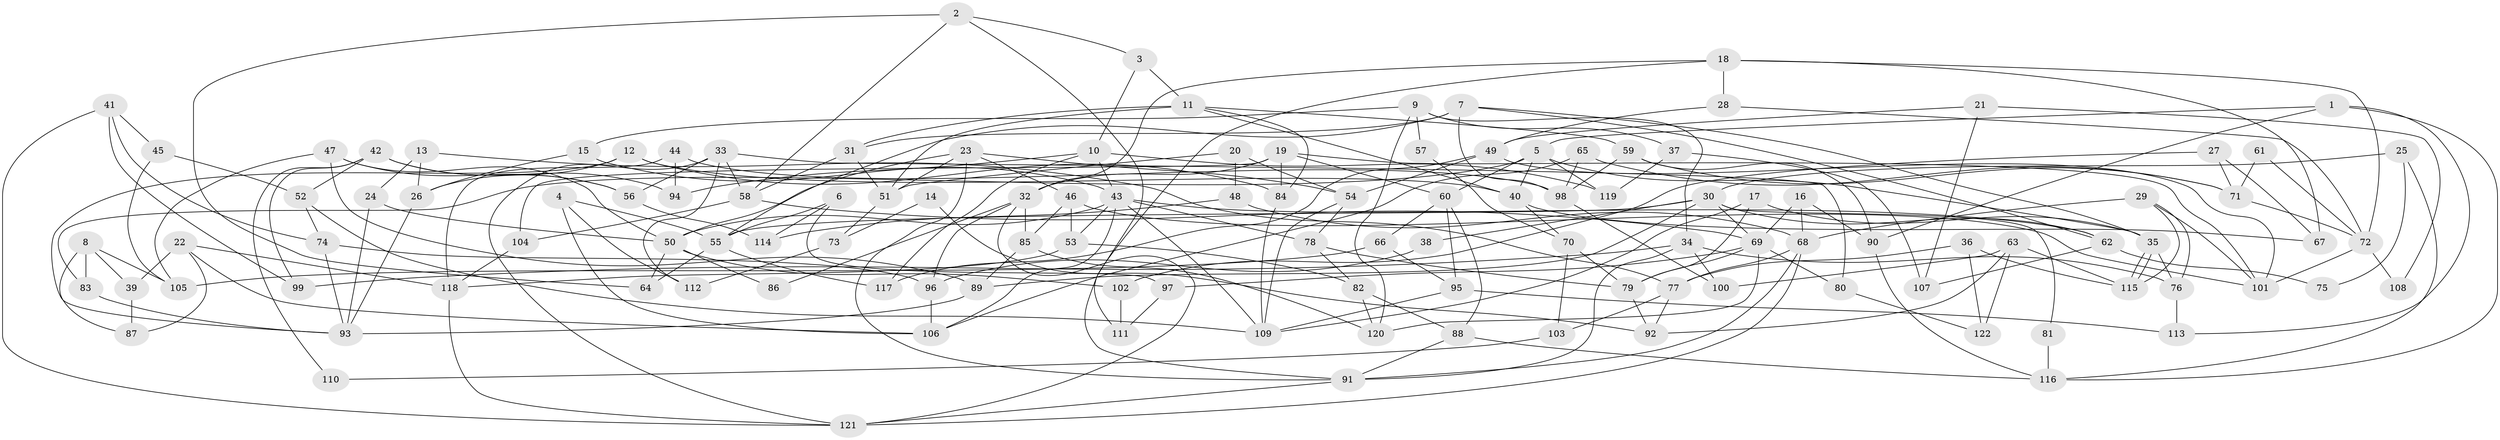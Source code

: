 // coarse degree distribution, {7: 0.12987012987012986, 4: 0.2077922077922078, 3: 0.15584415584415584, 9: 0.03896103896103896, 5: 0.19480519480519481, 6: 0.16883116883116883, 8: 0.03896103896103896, 2: 0.06493506493506493}
// Generated by graph-tools (version 1.1) at 2025/52/02/27/25 19:52:06]
// undirected, 122 vertices, 244 edges
graph export_dot {
graph [start="1"]
  node [color=gray90,style=filled];
  1;
  2;
  3;
  4;
  5;
  6;
  7;
  8;
  9;
  10;
  11;
  12;
  13;
  14;
  15;
  16;
  17;
  18;
  19;
  20;
  21;
  22;
  23;
  24;
  25;
  26;
  27;
  28;
  29;
  30;
  31;
  32;
  33;
  34;
  35;
  36;
  37;
  38;
  39;
  40;
  41;
  42;
  43;
  44;
  45;
  46;
  47;
  48;
  49;
  50;
  51;
  52;
  53;
  54;
  55;
  56;
  57;
  58;
  59;
  60;
  61;
  62;
  63;
  64;
  65;
  66;
  67;
  68;
  69;
  70;
  71;
  72;
  73;
  74;
  75;
  76;
  77;
  78;
  79;
  80;
  81;
  82;
  83;
  84;
  85;
  86;
  87;
  88;
  89;
  90;
  91;
  92;
  93;
  94;
  95;
  96;
  97;
  98;
  99;
  100;
  101;
  102;
  103;
  104;
  105;
  106;
  107;
  108;
  109;
  110;
  111;
  112;
  113;
  114;
  115;
  116;
  117;
  118;
  119;
  120;
  121;
  122;
  1 -- 116;
  1 -- 113;
  1 -- 5;
  1 -- 90;
  2 -- 64;
  2 -- 3;
  2 -- 58;
  2 -- 111;
  3 -- 11;
  3 -- 10;
  4 -- 106;
  4 -- 55;
  4 -- 112;
  5 -- 35;
  5 -- 40;
  5 -- 60;
  5 -- 83;
  5 -- 119;
  6 -- 97;
  6 -- 114;
  6 -- 55;
  7 -- 55;
  7 -- 31;
  7 -- 35;
  7 -- 62;
  7 -- 98;
  8 -- 83;
  8 -- 87;
  8 -- 39;
  8 -- 105;
  9 -- 15;
  9 -- 120;
  9 -- 34;
  9 -- 37;
  9 -- 57;
  10 -- 117;
  10 -- 94;
  10 -- 43;
  10 -- 119;
  11 -- 59;
  11 -- 84;
  11 -- 31;
  11 -- 40;
  11 -- 51;
  12 -- 93;
  12 -- 40;
  12 -- 26;
  12 -- 84;
  13 -- 24;
  13 -- 77;
  13 -- 26;
  14 -- 73;
  14 -- 92;
  15 -- 26;
  15 -- 43;
  16 -- 69;
  16 -- 68;
  16 -- 90;
  17 -- 35;
  17 -- 109;
  17 -- 79;
  18 -- 32;
  18 -- 72;
  18 -- 28;
  18 -- 67;
  18 -- 91;
  19 -- 101;
  19 -- 84;
  19 -- 32;
  19 -- 60;
  19 -- 104;
  20 -- 54;
  20 -- 51;
  20 -- 48;
  21 -- 49;
  21 -- 107;
  21 -- 108;
  22 -- 106;
  22 -- 118;
  22 -- 39;
  22 -- 87;
  23 -- 51;
  23 -- 91;
  23 -- 46;
  23 -- 50;
  23 -- 54;
  24 -- 93;
  24 -- 50;
  25 -- 116;
  25 -- 30;
  25 -- 75;
  26 -- 93;
  27 -- 71;
  27 -- 67;
  27 -- 102;
  28 -- 72;
  28 -- 49;
  29 -- 101;
  29 -- 68;
  29 -- 76;
  29 -- 115;
  30 -- 89;
  30 -- 62;
  30 -- 38;
  30 -- 55;
  30 -- 69;
  30 -- 81;
  31 -- 58;
  31 -- 51;
  32 -- 121;
  32 -- 85;
  32 -- 86;
  32 -- 96;
  33 -- 121;
  33 -- 58;
  33 -- 56;
  33 -- 80;
  33 -- 112;
  34 -- 76;
  34 -- 91;
  34 -- 99;
  34 -- 100;
  35 -- 115;
  35 -- 115;
  35 -- 76;
  36 -- 122;
  36 -- 115;
  36 -- 77;
  37 -- 119;
  37 -- 107;
  38 -- 96;
  39 -- 87;
  40 -- 67;
  40 -- 70;
  41 -- 74;
  41 -- 99;
  41 -- 45;
  41 -- 121;
  42 -- 56;
  42 -- 52;
  42 -- 94;
  42 -- 99;
  42 -- 110;
  43 -- 53;
  43 -- 50;
  43 -- 62;
  43 -- 78;
  43 -- 106;
  43 -- 109;
  44 -- 98;
  44 -- 118;
  44 -- 94;
  45 -- 105;
  45 -- 52;
  46 -- 85;
  46 -- 53;
  46 -- 101;
  47 -- 50;
  47 -- 105;
  47 -- 56;
  47 -- 89;
  48 -- 68;
  48 -- 114;
  49 -- 54;
  49 -- 101;
  49 -- 117;
  50 -- 64;
  50 -- 86;
  50 -- 102;
  51 -- 73;
  52 -- 109;
  52 -- 74;
  53 -- 82;
  53 -- 118;
  54 -- 78;
  54 -- 109;
  55 -- 64;
  55 -- 117;
  56 -- 114;
  57 -- 70;
  58 -- 104;
  58 -- 69;
  59 -- 90;
  59 -- 98;
  59 -- 71;
  60 -- 66;
  60 -- 88;
  60 -- 95;
  61 -- 71;
  61 -- 72;
  62 -- 75;
  62 -- 107;
  63 -- 115;
  63 -- 92;
  63 -- 100;
  63 -- 122;
  65 -- 98;
  65 -- 106;
  65 -- 71;
  66 -- 95;
  66 -- 105;
  68 -- 121;
  68 -- 91;
  68 -- 77;
  69 -- 79;
  69 -- 80;
  69 -- 97;
  69 -- 120;
  70 -- 79;
  70 -- 103;
  71 -- 72;
  72 -- 101;
  72 -- 108;
  73 -- 112;
  74 -- 93;
  74 -- 96;
  76 -- 113;
  77 -- 92;
  77 -- 103;
  78 -- 79;
  78 -- 82;
  79 -- 92;
  80 -- 122;
  81 -- 116;
  82 -- 88;
  82 -- 120;
  83 -- 93;
  84 -- 109;
  85 -- 120;
  85 -- 89;
  88 -- 91;
  88 -- 116;
  89 -- 93;
  90 -- 116;
  91 -- 121;
  95 -- 109;
  95 -- 113;
  96 -- 106;
  97 -- 111;
  98 -- 100;
  102 -- 111;
  103 -- 110;
  104 -- 118;
  118 -- 121;
}
